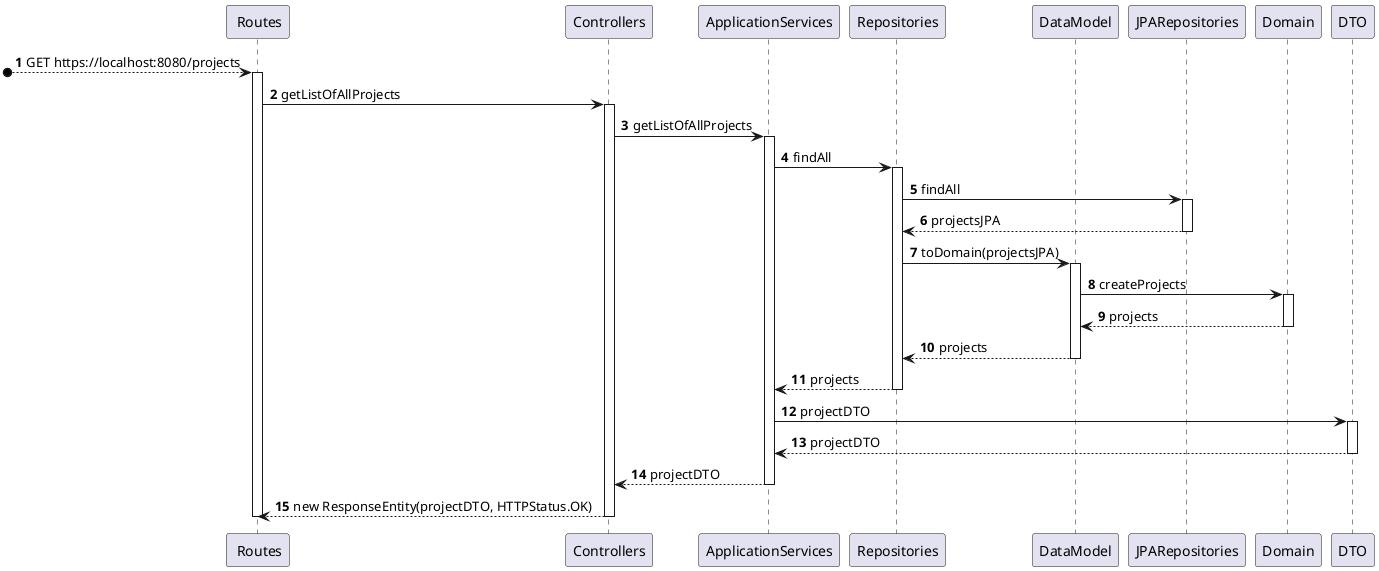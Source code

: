 @startuml
'https://plantuml.com/sequence-diagram

autonumber

participant " Routes" as routes

participant "Controllers" as ctl

participant "ApplicationServices" as appService
participant "Repositories" as repos
participant "DataModel" as datamodel
participant "JPARepositories" as jparepos
participant "Domain" as domain
participant "DTO" as mapper

[o--> routes : GET https://localhost:8080/projects
activate routes
routes -> ctl : getListOfAllProjects
activate ctl
ctl -> appService : getListOfAllProjects
activate appService
appService -> repos : findAll
activate repos
repos -> jparepos : findAll
activate jparepos
jparepos --> repos : projectsJPA
deactivate jparepos
repos -> datamodel : toDomain(projectsJPA)
activate datamodel
datamodel -> domain : createProjects
activate domain
domain --> datamodel : projects
deactivate domain
datamodel --> repos : projects
deactivate datamodel
repos --> appService : projects
deactivate repos
appService -> mapper : projectDTO
activate mapper
mapper --> appService : projectDTO
deactivate mapper
appService --> ctl : projectDTO
deactivate appService

ctl --> routes : new ResponseEntity(projectDTO, HTTPStatus.OK)
deactivate ctl
deactivate routes




@enduml
